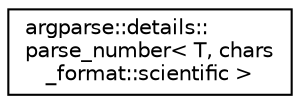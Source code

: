digraph "Graphical Class Hierarchy"
{
 // LATEX_PDF_SIZE
  edge [fontname="Helvetica",fontsize="10",labelfontname="Helvetica",labelfontsize="10"];
  node [fontname="Helvetica",fontsize="10",shape=record];
  rankdir="LR";
  Node0 [label="argparse::details::\lparse_number\< T, chars\l_format::scientific \>",height=0.2,width=0.4,color="black", fillcolor="white", style="filled",URL="$structargparse_1_1details_1_1parse__number_3_01T_00_01chars__format_1_1scientific_01_4.html",tooltip=" "];
}
